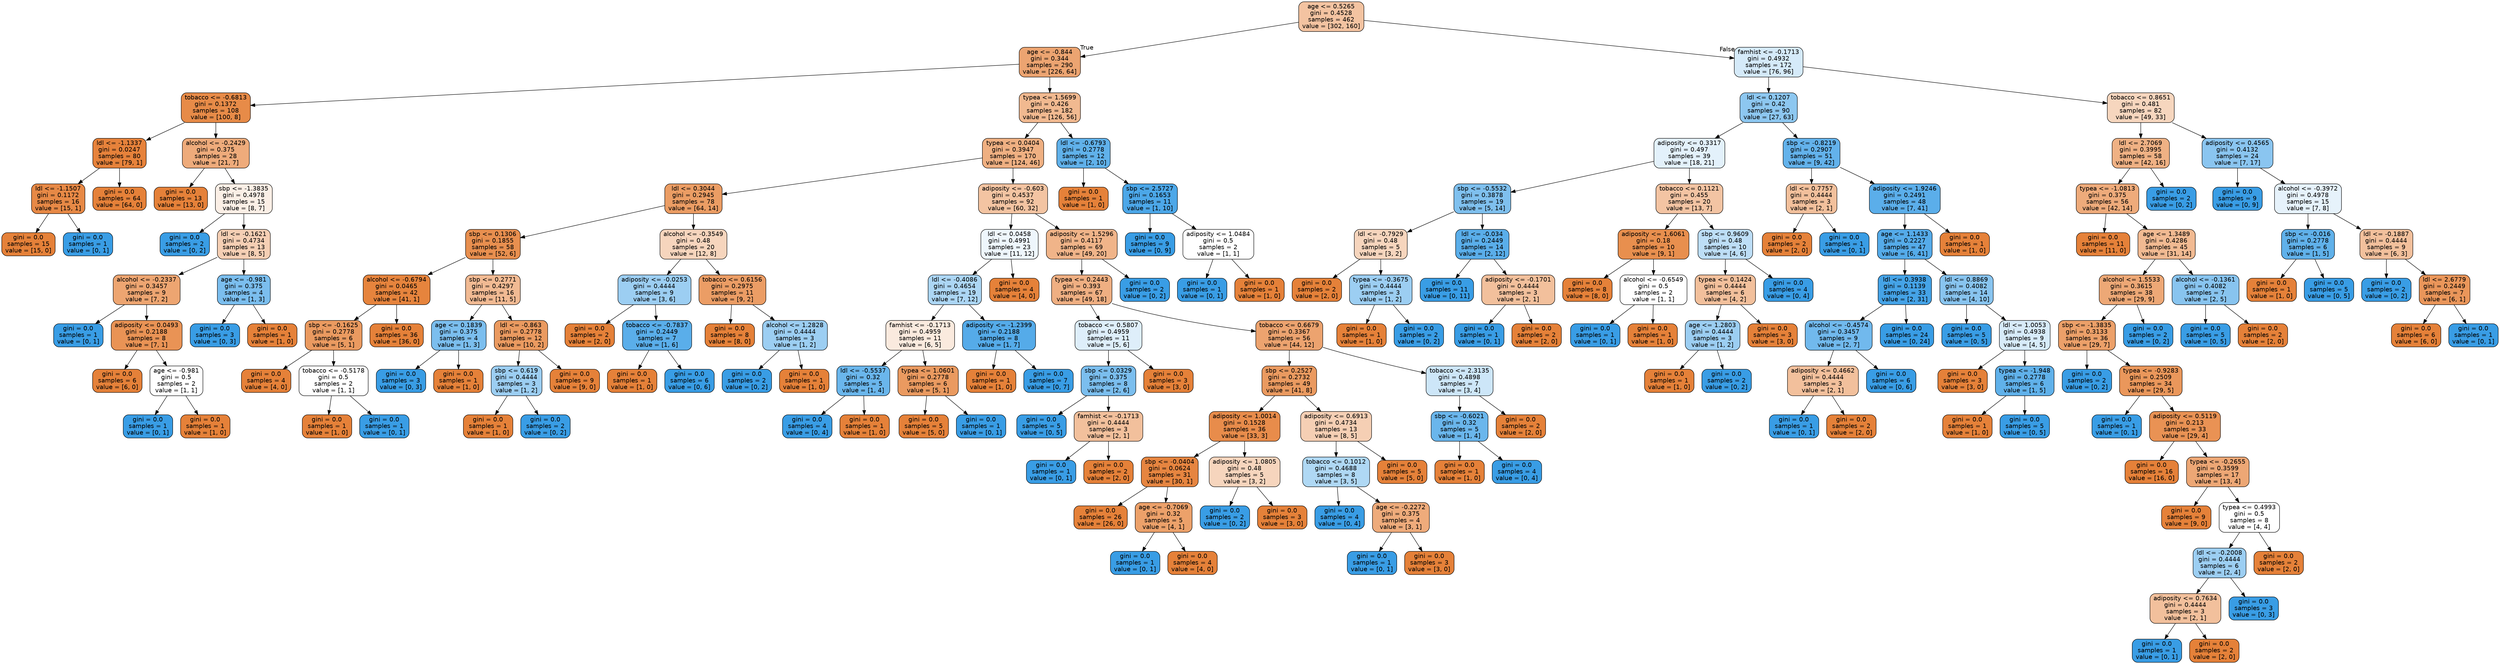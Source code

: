 digraph Tree {
node [shape=box, style="filled, rounded", color="black", fontname=helvetica] ;
edge [fontname=helvetica] ;
0 [label="age <= 0.5265\ngini = 0.4528\nsamples = 462\nvalue = [302, 160]", fillcolor="#e5813978"] ;
1 [label="age <= -0.844\ngini = 0.344\nsamples = 290\nvalue = [226, 64]", fillcolor="#e58139b7"] ;
0 -> 1 [labeldistance=2.5, labelangle=45, headlabel="True"] ;
2 [label="tobacco <= -0.6813\ngini = 0.1372\nsamples = 108\nvalue = [100, 8]", fillcolor="#e58139eb"] ;
1 -> 2 ;
3 [label="ldl <= -1.1337\ngini = 0.0247\nsamples = 80\nvalue = [79, 1]", fillcolor="#e58139fc"] ;
2 -> 3 ;
4 [label="ldl <= -1.1507\ngini = 0.1172\nsamples = 16\nvalue = [15, 1]", fillcolor="#e58139ee"] ;
3 -> 4 ;
5 [label="gini = 0.0\nsamples = 15\nvalue = [15, 0]", fillcolor="#e58139ff"] ;
4 -> 5 ;
6 [label="gini = 0.0\nsamples = 1\nvalue = [0, 1]", fillcolor="#399de5ff"] ;
4 -> 6 ;
7 [label="gini = 0.0\nsamples = 64\nvalue = [64, 0]", fillcolor="#e58139ff"] ;
3 -> 7 ;
8 [label="alcohol <= -0.2429\ngini = 0.375\nsamples = 28\nvalue = [21, 7]", fillcolor="#e58139aa"] ;
2 -> 8 ;
9 [label="gini = 0.0\nsamples = 13\nvalue = [13, 0]", fillcolor="#e58139ff"] ;
8 -> 9 ;
10 [label="sbp <= -1.3835\ngini = 0.4978\nsamples = 15\nvalue = [8, 7]", fillcolor="#e5813920"] ;
8 -> 10 ;
11 [label="gini = 0.0\nsamples = 2\nvalue = [0, 2]", fillcolor="#399de5ff"] ;
10 -> 11 ;
12 [label="ldl <= -0.1621\ngini = 0.4734\nsamples = 13\nvalue = [8, 5]", fillcolor="#e5813960"] ;
10 -> 12 ;
13 [label="alcohol <= -0.2337\ngini = 0.3457\nsamples = 9\nvalue = [7, 2]", fillcolor="#e58139b6"] ;
12 -> 13 ;
14 [label="gini = 0.0\nsamples = 1\nvalue = [0, 1]", fillcolor="#399de5ff"] ;
13 -> 14 ;
15 [label="adiposity <= 0.0493\ngini = 0.2188\nsamples = 8\nvalue = [7, 1]", fillcolor="#e58139db"] ;
13 -> 15 ;
16 [label="gini = 0.0\nsamples = 6\nvalue = [6, 0]", fillcolor="#e58139ff"] ;
15 -> 16 ;
17 [label="age <= -0.981\ngini = 0.5\nsamples = 2\nvalue = [1, 1]", fillcolor="#e5813900"] ;
15 -> 17 ;
18 [label="gini = 0.0\nsamples = 1\nvalue = [0, 1]", fillcolor="#399de5ff"] ;
17 -> 18 ;
19 [label="gini = 0.0\nsamples = 1\nvalue = [1, 0]", fillcolor="#e58139ff"] ;
17 -> 19 ;
20 [label="age <= -0.981\ngini = 0.375\nsamples = 4\nvalue = [1, 3]", fillcolor="#399de5aa"] ;
12 -> 20 ;
21 [label="gini = 0.0\nsamples = 3\nvalue = [0, 3]", fillcolor="#399de5ff"] ;
20 -> 21 ;
22 [label="gini = 0.0\nsamples = 1\nvalue = [1, 0]", fillcolor="#e58139ff"] ;
20 -> 22 ;
23 [label="typea <= 1.5699\ngini = 0.426\nsamples = 182\nvalue = [126, 56]", fillcolor="#e581398e"] ;
1 -> 23 ;
24 [label="typea <= 0.0404\ngini = 0.3947\nsamples = 170\nvalue = [124, 46]", fillcolor="#e58139a0"] ;
23 -> 24 ;
25 [label="ldl <= 0.3044\ngini = 0.2945\nsamples = 78\nvalue = [64, 14]", fillcolor="#e58139c7"] ;
24 -> 25 ;
26 [label="sbp <= 0.1306\ngini = 0.1855\nsamples = 58\nvalue = [52, 6]", fillcolor="#e58139e2"] ;
25 -> 26 ;
27 [label="alcohol <= -0.6794\ngini = 0.0465\nsamples = 42\nvalue = [41, 1]", fillcolor="#e58139f9"] ;
26 -> 27 ;
28 [label="sbp <= -0.1625\ngini = 0.2778\nsamples = 6\nvalue = [5, 1]", fillcolor="#e58139cc"] ;
27 -> 28 ;
29 [label="gini = 0.0\nsamples = 4\nvalue = [4, 0]", fillcolor="#e58139ff"] ;
28 -> 29 ;
30 [label="tobacco <= -0.5178\ngini = 0.5\nsamples = 2\nvalue = [1, 1]", fillcolor="#e5813900"] ;
28 -> 30 ;
31 [label="gini = 0.0\nsamples = 1\nvalue = [1, 0]", fillcolor="#e58139ff"] ;
30 -> 31 ;
32 [label="gini = 0.0\nsamples = 1\nvalue = [0, 1]", fillcolor="#399de5ff"] ;
30 -> 32 ;
33 [label="gini = 0.0\nsamples = 36\nvalue = [36, 0]", fillcolor="#e58139ff"] ;
27 -> 33 ;
34 [label="sbp <= 0.2771\ngini = 0.4297\nsamples = 16\nvalue = [11, 5]", fillcolor="#e581398b"] ;
26 -> 34 ;
35 [label="age <= 0.1839\ngini = 0.375\nsamples = 4\nvalue = [1, 3]", fillcolor="#399de5aa"] ;
34 -> 35 ;
36 [label="gini = 0.0\nsamples = 3\nvalue = [0, 3]", fillcolor="#399de5ff"] ;
35 -> 36 ;
37 [label="gini = 0.0\nsamples = 1\nvalue = [1, 0]", fillcolor="#e58139ff"] ;
35 -> 37 ;
38 [label="ldl <= -0.863\ngini = 0.2778\nsamples = 12\nvalue = [10, 2]", fillcolor="#e58139cc"] ;
34 -> 38 ;
39 [label="sbp <= 0.619\ngini = 0.4444\nsamples = 3\nvalue = [1, 2]", fillcolor="#399de57f"] ;
38 -> 39 ;
40 [label="gini = 0.0\nsamples = 1\nvalue = [1, 0]", fillcolor="#e58139ff"] ;
39 -> 40 ;
41 [label="gini = 0.0\nsamples = 2\nvalue = [0, 2]", fillcolor="#399de5ff"] ;
39 -> 41 ;
42 [label="gini = 0.0\nsamples = 9\nvalue = [9, 0]", fillcolor="#e58139ff"] ;
38 -> 42 ;
43 [label="alcohol <= -0.3549\ngini = 0.48\nsamples = 20\nvalue = [12, 8]", fillcolor="#e5813955"] ;
25 -> 43 ;
44 [label="adiposity <= -0.0253\ngini = 0.4444\nsamples = 9\nvalue = [3, 6]", fillcolor="#399de57f"] ;
43 -> 44 ;
45 [label="gini = 0.0\nsamples = 2\nvalue = [2, 0]", fillcolor="#e58139ff"] ;
44 -> 45 ;
46 [label="tobacco <= -0.7837\ngini = 0.2449\nsamples = 7\nvalue = [1, 6]", fillcolor="#399de5d4"] ;
44 -> 46 ;
47 [label="gini = 0.0\nsamples = 1\nvalue = [1, 0]", fillcolor="#e58139ff"] ;
46 -> 47 ;
48 [label="gini = 0.0\nsamples = 6\nvalue = [0, 6]", fillcolor="#399de5ff"] ;
46 -> 48 ;
49 [label="tobacco <= 0.6156\ngini = 0.2975\nsamples = 11\nvalue = [9, 2]", fillcolor="#e58139c6"] ;
43 -> 49 ;
50 [label="gini = 0.0\nsamples = 8\nvalue = [8, 0]", fillcolor="#e58139ff"] ;
49 -> 50 ;
51 [label="alcohol <= 1.2828\ngini = 0.4444\nsamples = 3\nvalue = [1, 2]", fillcolor="#399de57f"] ;
49 -> 51 ;
52 [label="gini = 0.0\nsamples = 2\nvalue = [0, 2]", fillcolor="#399de5ff"] ;
51 -> 52 ;
53 [label="gini = 0.0\nsamples = 1\nvalue = [1, 0]", fillcolor="#e58139ff"] ;
51 -> 53 ;
54 [label="adiposity <= -0.603\ngini = 0.4537\nsamples = 92\nvalue = [60, 32]", fillcolor="#e5813977"] ;
24 -> 54 ;
55 [label="ldl <= 0.0458\ngini = 0.4991\nsamples = 23\nvalue = [11, 12]", fillcolor="#399de515"] ;
54 -> 55 ;
56 [label="ldl <= -0.4086\ngini = 0.4654\nsamples = 19\nvalue = [7, 12]", fillcolor="#399de56a"] ;
55 -> 56 ;
57 [label="famhist <= -0.1713\ngini = 0.4959\nsamples = 11\nvalue = [6, 5]", fillcolor="#e581392a"] ;
56 -> 57 ;
58 [label="ldl <= -0.5537\ngini = 0.32\nsamples = 5\nvalue = [1, 4]", fillcolor="#399de5bf"] ;
57 -> 58 ;
59 [label="gini = 0.0\nsamples = 4\nvalue = [0, 4]", fillcolor="#399de5ff"] ;
58 -> 59 ;
60 [label="gini = 0.0\nsamples = 1\nvalue = [1, 0]", fillcolor="#e58139ff"] ;
58 -> 60 ;
61 [label="typea <= 1.0601\ngini = 0.2778\nsamples = 6\nvalue = [5, 1]", fillcolor="#e58139cc"] ;
57 -> 61 ;
62 [label="gini = 0.0\nsamples = 5\nvalue = [5, 0]", fillcolor="#e58139ff"] ;
61 -> 62 ;
63 [label="gini = 0.0\nsamples = 1\nvalue = [0, 1]", fillcolor="#399de5ff"] ;
61 -> 63 ;
64 [label="adiposity <= -1.2399\ngini = 0.2188\nsamples = 8\nvalue = [1, 7]", fillcolor="#399de5db"] ;
56 -> 64 ;
65 [label="gini = 0.0\nsamples = 1\nvalue = [1, 0]", fillcolor="#e58139ff"] ;
64 -> 65 ;
66 [label="gini = 0.0\nsamples = 7\nvalue = [0, 7]", fillcolor="#399de5ff"] ;
64 -> 66 ;
67 [label="gini = 0.0\nsamples = 4\nvalue = [4, 0]", fillcolor="#e58139ff"] ;
55 -> 67 ;
68 [label="adiposity <= 1.5296\ngini = 0.4117\nsamples = 69\nvalue = [49, 20]", fillcolor="#e5813997"] ;
54 -> 68 ;
69 [label="typea <= 0.2443\ngini = 0.393\nsamples = 67\nvalue = [49, 18]", fillcolor="#e58139a1"] ;
68 -> 69 ;
70 [label="tobacco <= 0.5807\ngini = 0.4959\nsamples = 11\nvalue = [5, 6]", fillcolor="#399de52a"] ;
69 -> 70 ;
71 [label="sbp <= 0.0329\ngini = 0.375\nsamples = 8\nvalue = [2, 6]", fillcolor="#399de5aa"] ;
70 -> 71 ;
72 [label="gini = 0.0\nsamples = 5\nvalue = [0, 5]", fillcolor="#399de5ff"] ;
71 -> 72 ;
73 [label="famhist <= -0.1713\ngini = 0.4444\nsamples = 3\nvalue = [2, 1]", fillcolor="#e581397f"] ;
71 -> 73 ;
74 [label="gini = 0.0\nsamples = 1\nvalue = [0, 1]", fillcolor="#399de5ff"] ;
73 -> 74 ;
75 [label="gini = 0.0\nsamples = 2\nvalue = [2, 0]", fillcolor="#e58139ff"] ;
73 -> 75 ;
76 [label="gini = 0.0\nsamples = 3\nvalue = [3, 0]", fillcolor="#e58139ff"] ;
70 -> 76 ;
77 [label="tobacco <= 0.6679\ngini = 0.3367\nsamples = 56\nvalue = [44, 12]", fillcolor="#e58139b9"] ;
69 -> 77 ;
78 [label="sbp <= 0.2527\ngini = 0.2732\nsamples = 49\nvalue = [41, 8]", fillcolor="#e58139cd"] ;
77 -> 78 ;
79 [label="adiposity <= 1.0014\ngini = 0.1528\nsamples = 36\nvalue = [33, 3]", fillcolor="#e58139e8"] ;
78 -> 79 ;
80 [label="sbp <= -0.0404\ngini = 0.0624\nsamples = 31\nvalue = [30, 1]", fillcolor="#e58139f6"] ;
79 -> 80 ;
81 [label="gini = 0.0\nsamples = 26\nvalue = [26, 0]", fillcolor="#e58139ff"] ;
80 -> 81 ;
82 [label="age <= -0.7069\ngini = 0.32\nsamples = 5\nvalue = [4, 1]", fillcolor="#e58139bf"] ;
80 -> 82 ;
83 [label="gini = 0.0\nsamples = 1\nvalue = [0, 1]", fillcolor="#399de5ff"] ;
82 -> 83 ;
84 [label="gini = 0.0\nsamples = 4\nvalue = [4, 0]", fillcolor="#e58139ff"] ;
82 -> 84 ;
85 [label="adiposity <= 1.0805\ngini = 0.48\nsamples = 5\nvalue = [3, 2]", fillcolor="#e5813955"] ;
79 -> 85 ;
86 [label="gini = 0.0\nsamples = 2\nvalue = [0, 2]", fillcolor="#399de5ff"] ;
85 -> 86 ;
87 [label="gini = 0.0\nsamples = 3\nvalue = [3, 0]", fillcolor="#e58139ff"] ;
85 -> 87 ;
88 [label="adiposity <= 0.6913\ngini = 0.4734\nsamples = 13\nvalue = [8, 5]", fillcolor="#e5813960"] ;
78 -> 88 ;
89 [label="tobacco <= 0.1012\ngini = 0.4688\nsamples = 8\nvalue = [3, 5]", fillcolor="#399de566"] ;
88 -> 89 ;
90 [label="gini = 0.0\nsamples = 4\nvalue = [0, 4]", fillcolor="#399de5ff"] ;
89 -> 90 ;
91 [label="age <= -0.2272\ngini = 0.375\nsamples = 4\nvalue = [3, 1]", fillcolor="#e58139aa"] ;
89 -> 91 ;
92 [label="gini = 0.0\nsamples = 1\nvalue = [0, 1]", fillcolor="#399de5ff"] ;
91 -> 92 ;
93 [label="gini = 0.0\nsamples = 3\nvalue = [3, 0]", fillcolor="#e58139ff"] ;
91 -> 93 ;
94 [label="gini = 0.0\nsamples = 5\nvalue = [5, 0]", fillcolor="#e58139ff"] ;
88 -> 94 ;
95 [label="tobacco <= 2.3135\ngini = 0.4898\nsamples = 7\nvalue = [3, 4]", fillcolor="#399de540"] ;
77 -> 95 ;
96 [label="sbp <= -0.6021\ngini = 0.32\nsamples = 5\nvalue = [1, 4]", fillcolor="#399de5bf"] ;
95 -> 96 ;
97 [label="gini = 0.0\nsamples = 1\nvalue = [1, 0]", fillcolor="#e58139ff"] ;
96 -> 97 ;
98 [label="gini = 0.0\nsamples = 4\nvalue = [0, 4]", fillcolor="#399de5ff"] ;
96 -> 98 ;
99 [label="gini = 0.0\nsamples = 2\nvalue = [2, 0]", fillcolor="#e58139ff"] ;
95 -> 99 ;
100 [label="gini = 0.0\nsamples = 2\nvalue = [0, 2]", fillcolor="#399de5ff"] ;
68 -> 100 ;
101 [label="ldl <= -0.6793\ngini = 0.2778\nsamples = 12\nvalue = [2, 10]", fillcolor="#399de5cc"] ;
23 -> 101 ;
102 [label="gini = 0.0\nsamples = 1\nvalue = [1, 0]", fillcolor="#e58139ff"] ;
101 -> 102 ;
103 [label="sbp <= 2.5727\ngini = 0.1653\nsamples = 11\nvalue = [1, 10]", fillcolor="#399de5e6"] ;
101 -> 103 ;
104 [label="gini = 0.0\nsamples = 9\nvalue = [0, 9]", fillcolor="#399de5ff"] ;
103 -> 104 ;
105 [label="adiposity <= 1.0484\ngini = 0.5\nsamples = 2\nvalue = [1, 1]", fillcolor="#e5813900"] ;
103 -> 105 ;
106 [label="gini = 0.0\nsamples = 1\nvalue = [0, 1]", fillcolor="#399de5ff"] ;
105 -> 106 ;
107 [label="gini = 0.0\nsamples = 1\nvalue = [1, 0]", fillcolor="#e58139ff"] ;
105 -> 107 ;
108 [label="famhist <= -0.1713\ngini = 0.4932\nsamples = 172\nvalue = [76, 96]", fillcolor="#399de535"] ;
0 -> 108 [labeldistance=2.5, labelangle=-45, headlabel="False"] ;
109 [label="ldl <= 0.1207\ngini = 0.42\nsamples = 90\nvalue = [27, 63]", fillcolor="#399de592"] ;
108 -> 109 ;
110 [label="adiposity <= 0.3317\ngini = 0.497\nsamples = 39\nvalue = [18, 21]", fillcolor="#399de524"] ;
109 -> 110 ;
111 [label="sbp <= -0.5532\ngini = 0.3878\nsamples = 19\nvalue = [5, 14]", fillcolor="#399de5a4"] ;
110 -> 111 ;
112 [label="ldl <= -0.7929\ngini = 0.48\nsamples = 5\nvalue = [3, 2]", fillcolor="#e5813955"] ;
111 -> 112 ;
113 [label="gini = 0.0\nsamples = 2\nvalue = [2, 0]", fillcolor="#e58139ff"] ;
112 -> 113 ;
114 [label="typea <= -0.3675\ngini = 0.4444\nsamples = 3\nvalue = [1, 2]", fillcolor="#399de57f"] ;
112 -> 114 ;
115 [label="gini = 0.0\nsamples = 1\nvalue = [1, 0]", fillcolor="#e58139ff"] ;
114 -> 115 ;
116 [label="gini = 0.0\nsamples = 2\nvalue = [0, 2]", fillcolor="#399de5ff"] ;
114 -> 116 ;
117 [label="ldl <= -0.034\ngini = 0.2449\nsamples = 14\nvalue = [2, 12]", fillcolor="#399de5d4"] ;
111 -> 117 ;
118 [label="gini = 0.0\nsamples = 11\nvalue = [0, 11]", fillcolor="#399de5ff"] ;
117 -> 118 ;
119 [label="adiposity <= -0.1701\ngini = 0.4444\nsamples = 3\nvalue = [2, 1]", fillcolor="#e581397f"] ;
117 -> 119 ;
120 [label="gini = 0.0\nsamples = 1\nvalue = [0, 1]", fillcolor="#399de5ff"] ;
119 -> 120 ;
121 [label="gini = 0.0\nsamples = 2\nvalue = [2, 0]", fillcolor="#e58139ff"] ;
119 -> 121 ;
122 [label="tobacco <= 0.1121\ngini = 0.455\nsamples = 20\nvalue = [13, 7]", fillcolor="#e5813976"] ;
110 -> 122 ;
123 [label="adiposity <= 1.6061\ngini = 0.18\nsamples = 10\nvalue = [9, 1]", fillcolor="#e58139e3"] ;
122 -> 123 ;
124 [label="gini = 0.0\nsamples = 8\nvalue = [8, 0]", fillcolor="#e58139ff"] ;
123 -> 124 ;
125 [label="alcohol <= -0.6549\ngini = 0.5\nsamples = 2\nvalue = [1, 1]", fillcolor="#e5813900"] ;
123 -> 125 ;
126 [label="gini = 0.0\nsamples = 1\nvalue = [0, 1]", fillcolor="#399de5ff"] ;
125 -> 126 ;
127 [label="gini = 0.0\nsamples = 1\nvalue = [1, 0]", fillcolor="#e58139ff"] ;
125 -> 127 ;
128 [label="sbp <= 0.9609\ngini = 0.48\nsamples = 10\nvalue = [4, 6]", fillcolor="#399de555"] ;
122 -> 128 ;
129 [label="typea <= 0.1424\ngini = 0.4444\nsamples = 6\nvalue = [4, 2]", fillcolor="#e581397f"] ;
128 -> 129 ;
130 [label="age <= 1.2803\ngini = 0.4444\nsamples = 3\nvalue = [1, 2]", fillcolor="#399de57f"] ;
129 -> 130 ;
131 [label="gini = 0.0\nsamples = 1\nvalue = [1, 0]", fillcolor="#e58139ff"] ;
130 -> 131 ;
132 [label="gini = 0.0\nsamples = 2\nvalue = [0, 2]", fillcolor="#399de5ff"] ;
130 -> 132 ;
133 [label="gini = 0.0\nsamples = 3\nvalue = [3, 0]", fillcolor="#e58139ff"] ;
129 -> 133 ;
134 [label="gini = 0.0\nsamples = 4\nvalue = [0, 4]", fillcolor="#399de5ff"] ;
128 -> 134 ;
135 [label="sbp <= -0.8219\ngini = 0.2907\nsamples = 51\nvalue = [9, 42]", fillcolor="#399de5c8"] ;
109 -> 135 ;
136 [label="ldl <= 0.7757\ngini = 0.4444\nsamples = 3\nvalue = [2, 1]", fillcolor="#e581397f"] ;
135 -> 136 ;
137 [label="gini = 0.0\nsamples = 2\nvalue = [2, 0]", fillcolor="#e58139ff"] ;
136 -> 137 ;
138 [label="gini = 0.0\nsamples = 1\nvalue = [0, 1]", fillcolor="#399de5ff"] ;
136 -> 138 ;
139 [label="adiposity <= 1.9246\ngini = 0.2491\nsamples = 48\nvalue = [7, 41]", fillcolor="#399de5d3"] ;
135 -> 139 ;
140 [label="age <= 1.1433\ngini = 0.2227\nsamples = 47\nvalue = [6, 41]", fillcolor="#399de5da"] ;
139 -> 140 ;
141 [label="ldl <= 0.3938\ngini = 0.1139\nsamples = 33\nvalue = [2, 31]", fillcolor="#399de5ef"] ;
140 -> 141 ;
142 [label="alcohol <= -0.4574\ngini = 0.3457\nsamples = 9\nvalue = [2, 7]", fillcolor="#399de5b6"] ;
141 -> 142 ;
143 [label="adiposity <= 0.4662\ngini = 0.4444\nsamples = 3\nvalue = [2, 1]", fillcolor="#e581397f"] ;
142 -> 143 ;
144 [label="gini = 0.0\nsamples = 1\nvalue = [0, 1]", fillcolor="#399de5ff"] ;
143 -> 144 ;
145 [label="gini = 0.0\nsamples = 2\nvalue = [2, 0]", fillcolor="#e58139ff"] ;
143 -> 145 ;
146 [label="gini = 0.0\nsamples = 6\nvalue = [0, 6]", fillcolor="#399de5ff"] ;
142 -> 146 ;
147 [label="gini = 0.0\nsamples = 24\nvalue = [0, 24]", fillcolor="#399de5ff"] ;
141 -> 147 ;
148 [label="ldl <= 0.8869\ngini = 0.4082\nsamples = 14\nvalue = [4, 10]", fillcolor="#399de599"] ;
140 -> 148 ;
149 [label="gini = 0.0\nsamples = 5\nvalue = [0, 5]", fillcolor="#399de5ff"] ;
148 -> 149 ;
150 [label="ldl <= 1.0053\ngini = 0.4938\nsamples = 9\nvalue = [4, 5]", fillcolor="#399de533"] ;
148 -> 150 ;
151 [label="gini = 0.0\nsamples = 3\nvalue = [3, 0]", fillcolor="#e58139ff"] ;
150 -> 151 ;
152 [label="typea <= -1.948\ngini = 0.2778\nsamples = 6\nvalue = [1, 5]", fillcolor="#399de5cc"] ;
150 -> 152 ;
153 [label="gini = 0.0\nsamples = 1\nvalue = [1, 0]", fillcolor="#e58139ff"] ;
152 -> 153 ;
154 [label="gini = 0.0\nsamples = 5\nvalue = [0, 5]", fillcolor="#399de5ff"] ;
152 -> 154 ;
155 [label="gini = 0.0\nsamples = 1\nvalue = [1, 0]", fillcolor="#e58139ff"] ;
139 -> 155 ;
156 [label="tobacco <= 0.8651\ngini = 0.481\nsamples = 82\nvalue = [49, 33]", fillcolor="#e5813953"] ;
108 -> 156 ;
157 [label="ldl <= 2.7069\ngini = 0.3995\nsamples = 58\nvalue = [42, 16]", fillcolor="#e581399e"] ;
156 -> 157 ;
158 [label="typea <= -1.0813\ngini = 0.375\nsamples = 56\nvalue = [42, 14]", fillcolor="#e58139aa"] ;
157 -> 158 ;
159 [label="gini = 0.0\nsamples = 11\nvalue = [11, 0]", fillcolor="#e58139ff"] ;
158 -> 159 ;
160 [label="age <= 1.3489\ngini = 0.4286\nsamples = 45\nvalue = [31, 14]", fillcolor="#e581398c"] ;
158 -> 160 ;
161 [label="alcohol <= 1.5533\ngini = 0.3615\nsamples = 38\nvalue = [29, 9]", fillcolor="#e58139b0"] ;
160 -> 161 ;
162 [label="sbp <= -1.3835\ngini = 0.3133\nsamples = 36\nvalue = [29, 7]", fillcolor="#e58139c1"] ;
161 -> 162 ;
163 [label="gini = 0.0\nsamples = 2\nvalue = [0, 2]", fillcolor="#399de5ff"] ;
162 -> 163 ;
164 [label="typea <= -0.9283\ngini = 0.2509\nsamples = 34\nvalue = [29, 5]", fillcolor="#e58139d3"] ;
162 -> 164 ;
165 [label="gini = 0.0\nsamples = 1\nvalue = [0, 1]", fillcolor="#399de5ff"] ;
164 -> 165 ;
166 [label="adiposity <= 0.5119\ngini = 0.213\nsamples = 33\nvalue = [29, 4]", fillcolor="#e58139dc"] ;
164 -> 166 ;
167 [label="gini = 0.0\nsamples = 16\nvalue = [16, 0]", fillcolor="#e58139ff"] ;
166 -> 167 ;
168 [label="typea <= -0.2655\ngini = 0.3599\nsamples = 17\nvalue = [13, 4]", fillcolor="#e58139b1"] ;
166 -> 168 ;
169 [label="gini = 0.0\nsamples = 9\nvalue = [9, 0]", fillcolor="#e58139ff"] ;
168 -> 169 ;
170 [label="typea <= 0.4993\ngini = 0.5\nsamples = 8\nvalue = [4, 4]", fillcolor="#e5813900"] ;
168 -> 170 ;
171 [label="ldl <= -0.2008\ngini = 0.4444\nsamples = 6\nvalue = [2, 4]", fillcolor="#399de57f"] ;
170 -> 171 ;
172 [label="adiposity <= 0.7634\ngini = 0.4444\nsamples = 3\nvalue = [2, 1]", fillcolor="#e581397f"] ;
171 -> 172 ;
173 [label="gini = 0.0\nsamples = 1\nvalue = [0, 1]", fillcolor="#399de5ff"] ;
172 -> 173 ;
174 [label="gini = 0.0\nsamples = 2\nvalue = [2, 0]", fillcolor="#e58139ff"] ;
172 -> 174 ;
175 [label="gini = 0.0\nsamples = 3\nvalue = [0, 3]", fillcolor="#399de5ff"] ;
171 -> 175 ;
176 [label="gini = 0.0\nsamples = 2\nvalue = [2, 0]", fillcolor="#e58139ff"] ;
170 -> 176 ;
177 [label="gini = 0.0\nsamples = 2\nvalue = [0, 2]", fillcolor="#399de5ff"] ;
161 -> 177 ;
178 [label="alcohol <= -0.1361\ngini = 0.4082\nsamples = 7\nvalue = [2, 5]", fillcolor="#399de599"] ;
160 -> 178 ;
179 [label="gini = 0.0\nsamples = 5\nvalue = [0, 5]", fillcolor="#399de5ff"] ;
178 -> 179 ;
180 [label="gini = 0.0\nsamples = 2\nvalue = [2, 0]", fillcolor="#e58139ff"] ;
178 -> 180 ;
181 [label="gini = 0.0\nsamples = 2\nvalue = [0, 2]", fillcolor="#399de5ff"] ;
157 -> 181 ;
182 [label="adiposity <= 0.4565\ngini = 0.4132\nsamples = 24\nvalue = [7, 17]", fillcolor="#399de596"] ;
156 -> 182 ;
183 [label="gini = 0.0\nsamples = 9\nvalue = [0, 9]", fillcolor="#399de5ff"] ;
182 -> 183 ;
184 [label="alcohol <= -0.3972\ngini = 0.4978\nsamples = 15\nvalue = [7, 8]", fillcolor="#399de520"] ;
182 -> 184 ;
185 [label="sbp <= -0.016\ngini = 0.2778\nsamples = 6\nvalue = [1, 5]", fillcolor="#399de5cc"] ;
184 -> 185 ;
186 [label="gini = 0.0\nsamples = 1\nvalue = [1, 0]", fillcolor="#e58139ff"] ;
185 -> 186 ;
187 [label="gini = 0.0\nsamples = 5\nvalue = [0, 5]", fillcolor="#399de5ff"] ;
185 -> 187 ;
188 [label="ldl <= -0.1887\ngini = 0.4444\nsamples = 9\nvalue = [6, 3]", fillcolor="#e581397f"] ;
184 -> 188 ;
189 [label="gini = 0.0\nsamples = 2\nvalue = [0, 2]", fillcolor="#399de5ff"] ;
188 -> 189 ;
190 [label="ldl <= 2.6779\ngini = 0.2449\nsamples = 7\nvalue = [6, 1]", fillcolor="#e58139d4"] ;
188 -> 190 ;
191 [label="gini = 0.0\nsamples = 6\nvalue = [6, 0]", fillcolor="#e58139ff"] ;
190 -> 191 ;
192 [label="gini = 0.0\nsamples = 1\nvalue = [0, 1]", fillcolor="#399de5ff"] ;
190 -> 192 ;
}